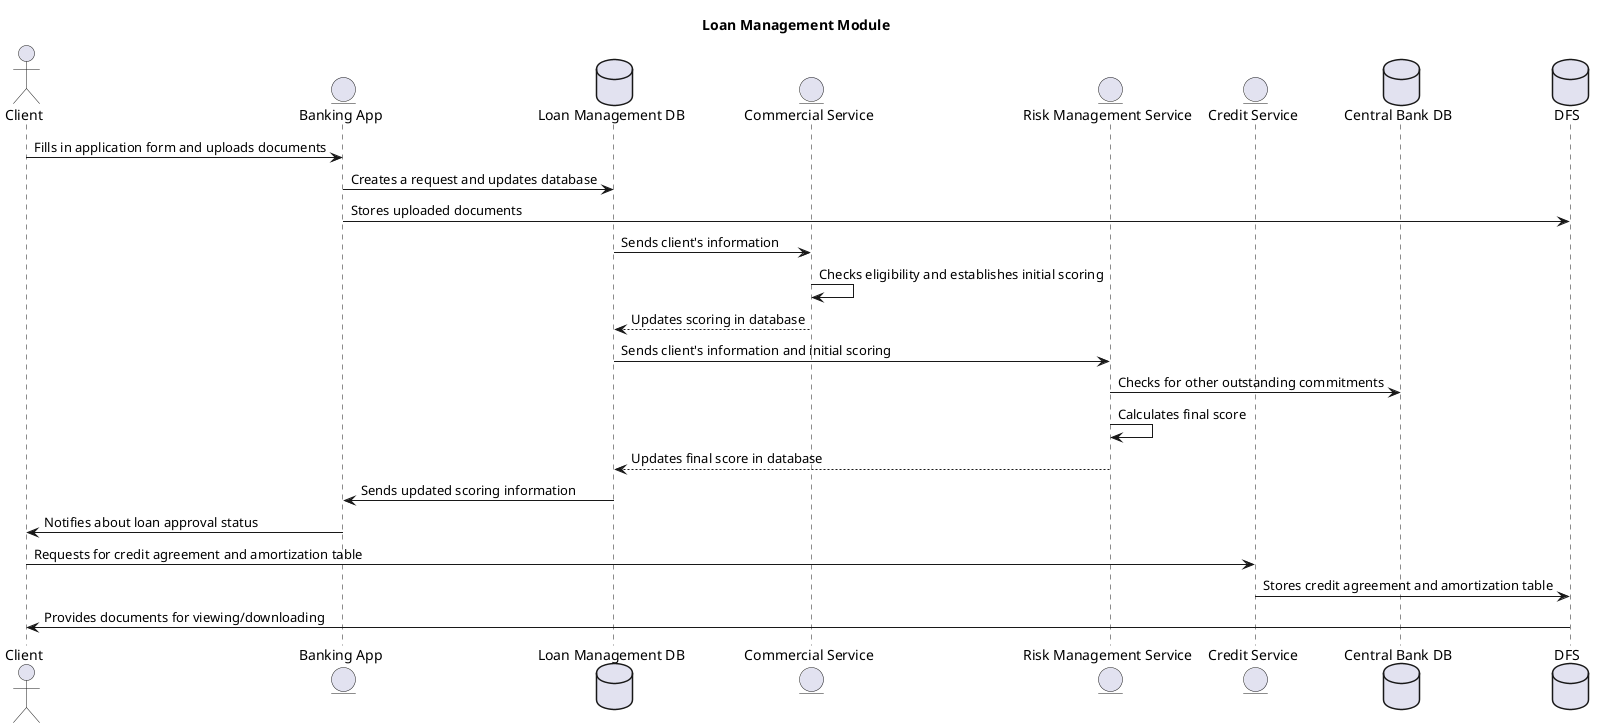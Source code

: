 @startuml
title Loan Management Module

actor Client
entity "Banking App" as App
database "Loan Management DB" as DB
entity "Commercial Service" as CS
entity "Risk Management Service" as RMS
entity "Credit Service" as CrS
database "Central Bank DB" as CBD
database "DFS" as DFS

Client -> App : Fills in application form and uploads documents
App -> DB : Creates a request and updates database
App -> DFS : Stores uploaded documents
DB -> CS : Sends client's information
CS -> CS : Checks eligibility and establishes initial scoring
CS --> DB : Updates scoring in database
DB -> RMS : Sends client's information and initial scoring
RMS -> CBD : Checks for other outstanding commitments
RMS -> RMS : Calculates final score
RMS --> DB : Updates final score in database
DB -> App : Sends updated scoring information
App -> Client : Notifies about loan approval status
Client -> CrS : Requests for credit agreement and amortization table
CrS -> DFS : Stores credit agreement and amortization table
DFS -> Client : Provides documents for viewing/downloading
@enduml
